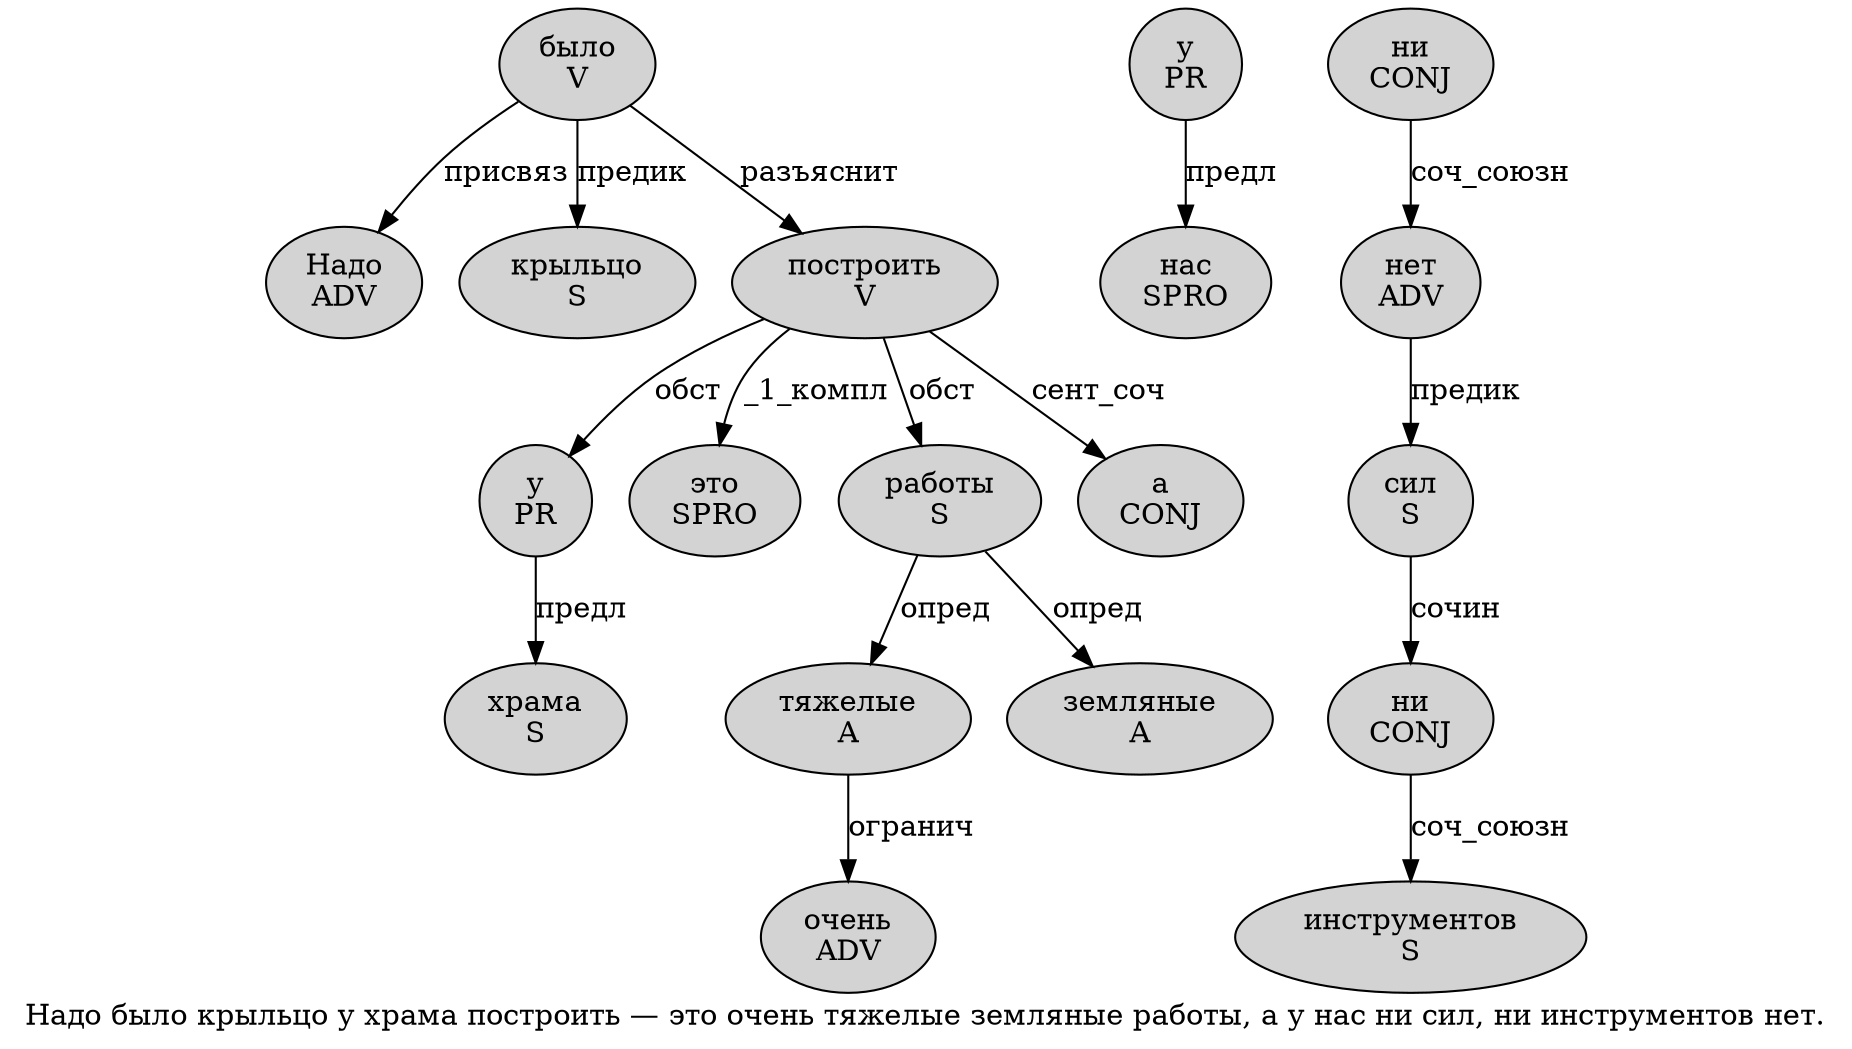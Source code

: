 digraph SENTENCE_805 {
	graph [label="Надо было крыльцо у храма построить — это очень тяжелые земляные работы, а у нас ни сил, ни инструментов нет."]
	node [style=filled]
		0 [label="Надо
ADV" color="" fillcolor=lightgray penwidth=1 shape=ellipse]
		1 [label="было
V" color="" fillcolor=lightgray penwidth=1 shape=ellipse]
		2 [label="крыльцо
S" color="" fillcolor=lightgray penwidth=1 shape=ellipse]
		3 [label="у
PR" color="" fillcolor=lightgray penwidth=1 shape=ellipse]
		4 [label="храма
S" color="" fillcolor=lightgray penwidth=1 shape=ellipse]
		5 [label="построить
V" color="" fillcolor=lightgray penwidth=1 shape=ellipse]
		7 [label="это
SPRO" color="" fillcolor=lightgray penwidth=1 shape=ellipse]
		8 [label="очень
ADV" color="" fillcolor=lightgray penwidth=1 shape=ellipse]
		9 [label="тяжелые
A" color="" fillcolor=lightgray penwidth=1 shape=ellipse]
		10 [label="земляные
A" color="" fillcolor=lightgray penwidth=1 shape=ellipse]
		11 [label="работы
S" color="" fillcolor=lightgray penwidth=1 shape=ellipse]
		13 [label="а
CONJ" color="" fillcolor=lightgray penwidth=1 shape=ellipse]
		14 [label="у
PR" color="" fillcolor=lightgray penwidth=1 shape=ellipse]
		15 [label="нас
SPRO" color="" fillcolor=lightgray penwidth=1 shape=ellipse]
		16 [label="ни
CONJ" color="" fillcolor=lightgray penwidth=1 shape=ellipse]
		17 [label="сил
S" color="" fillcolor=lightgray penwidth=1 shape=ellipse]
		19 [label="ни
CONJ" color="" fillcolor=lightgray penwidth=1 shape=ellipse]
		20 [label="инструментов
S" color="" fillcolor=lightgray penwidth=1 shape=ellipse]
		21 [label="нет
ADV" color="" fillcolor=lightgray penwidth=1 shape=ellipse]
			19 -> 20 [label="соч_союзн"]
			16 -> 21 [label="соч_союзн"]
			3 -> 4 [label="предл"]
			14 -> 15 [label="предл"]
			1 -> 0 [label="присвяз"]
			1 -> 2 [label="предик"]
			1 -> 5 [label="разъяснит"]
			11 -> 9 [label="опред"]
			11 -> 10 [label="опред"]
			5 -> 3 [label="обст"]
			5 -> 7 [label="_1_компл"]
			5 -> 11 [label="обст"]
			5 -> 13 [label="сент_соч"]
			9 -> 8 [label="огранич"]
			21 -> 17 [label="предик"]
			17 -> 19 [label="сочин"]
}
